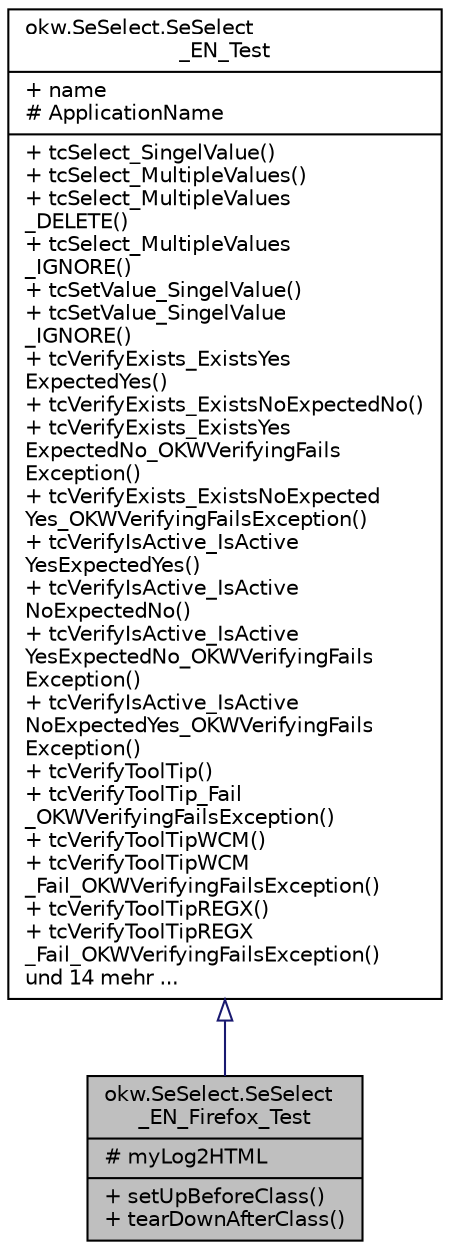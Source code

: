digraph "okw.SeSelect.SeSelect_EN_Firefox_Test"
{
 // INTERACTIVE_SVG=YES
 // LATEX_PDF_SIZE
  edge [fontname="Helvetica",fontsize="10",labelfontname="Helvetica",labelfontsize="10"];
  node [fontname="Helvetica",fontsize="10",shape=record];
  Node0 [label="{okw.SeSelect.SeSelect\l_EN_Firefox_Test\n|# myLog2HTML\l|+ setUpBeforeClass()\l+ tearDownAfterClass()\l}",height=0.2,width=0.4,color="black", fillcolor="grey75", style="filled", fontcolor="black",tooltip=" "];
  Node1 -> Node0 [dir="back",color="midnightblue",fontsize="10",style="solid",arrowtail="onormal",fontname="Helvetica"];
  Node1 [label="{okw.SeSelect.SeSelect\l_EN_Test\n|+ name\l# ApplicationName\l|+ tcSelect_SingelValue()\l+ tcSelect_MultipleValues()\l+ tcSelect_MultipleValues\l_DELETE()\l+ tcSelect_MultipleValues\l_IGNORE()\l+ tcSetValue_SingelValue()\l+ tcSetValue_SingelValue\l_IGNORE()\l+ tcVerifyExists_ExistsYes\lExpectedYes()\l+ tcVerifyExists_ExistsNoExpectedNo()\l+ tcVerifyExists_ExistsYes\lExpectedNo_OKWVerifyingFails\lException()\l+ tcVerifyExists_ExistsNoExpected\lYes_OKWVerifyingFailsException()\l+ tcVerifyIsActive_IsActive\lYesExpectedYes()\l+ tcVerifyIsActive_IsActive\lNoExpectedNo()\l+ tcVerifyIsActive_IsActive\lYesExpectedNo_OKWVerifyingFails\lException()\l+ tcVerifyIsActive_IsActive\lNoExpectedYes_OKWVerifyingFails\lException()\l+ tcVerifyToolTip()\l+ tcVerifyToolTip_Fail\l_OKWVerifyingFailsException()\l+ tcVerifyToolTipWCM()\l+ tcVerifyToolTipWCM\l_Fail_OKWVerifyingFailsException()\l+ tcVerifyToolTipREGX()\l+ tcVerifyToolTipREGX\l_Fail_OKWVerifyingFailsException()\lund 14 mehr ...\l}",height=0.2,width=0.4,color="black", fillcolor="white", style="filled",URL="$classokw_1_1_se_select_1_1_se_select___e_n___test.html",tooltip=" "];
}
